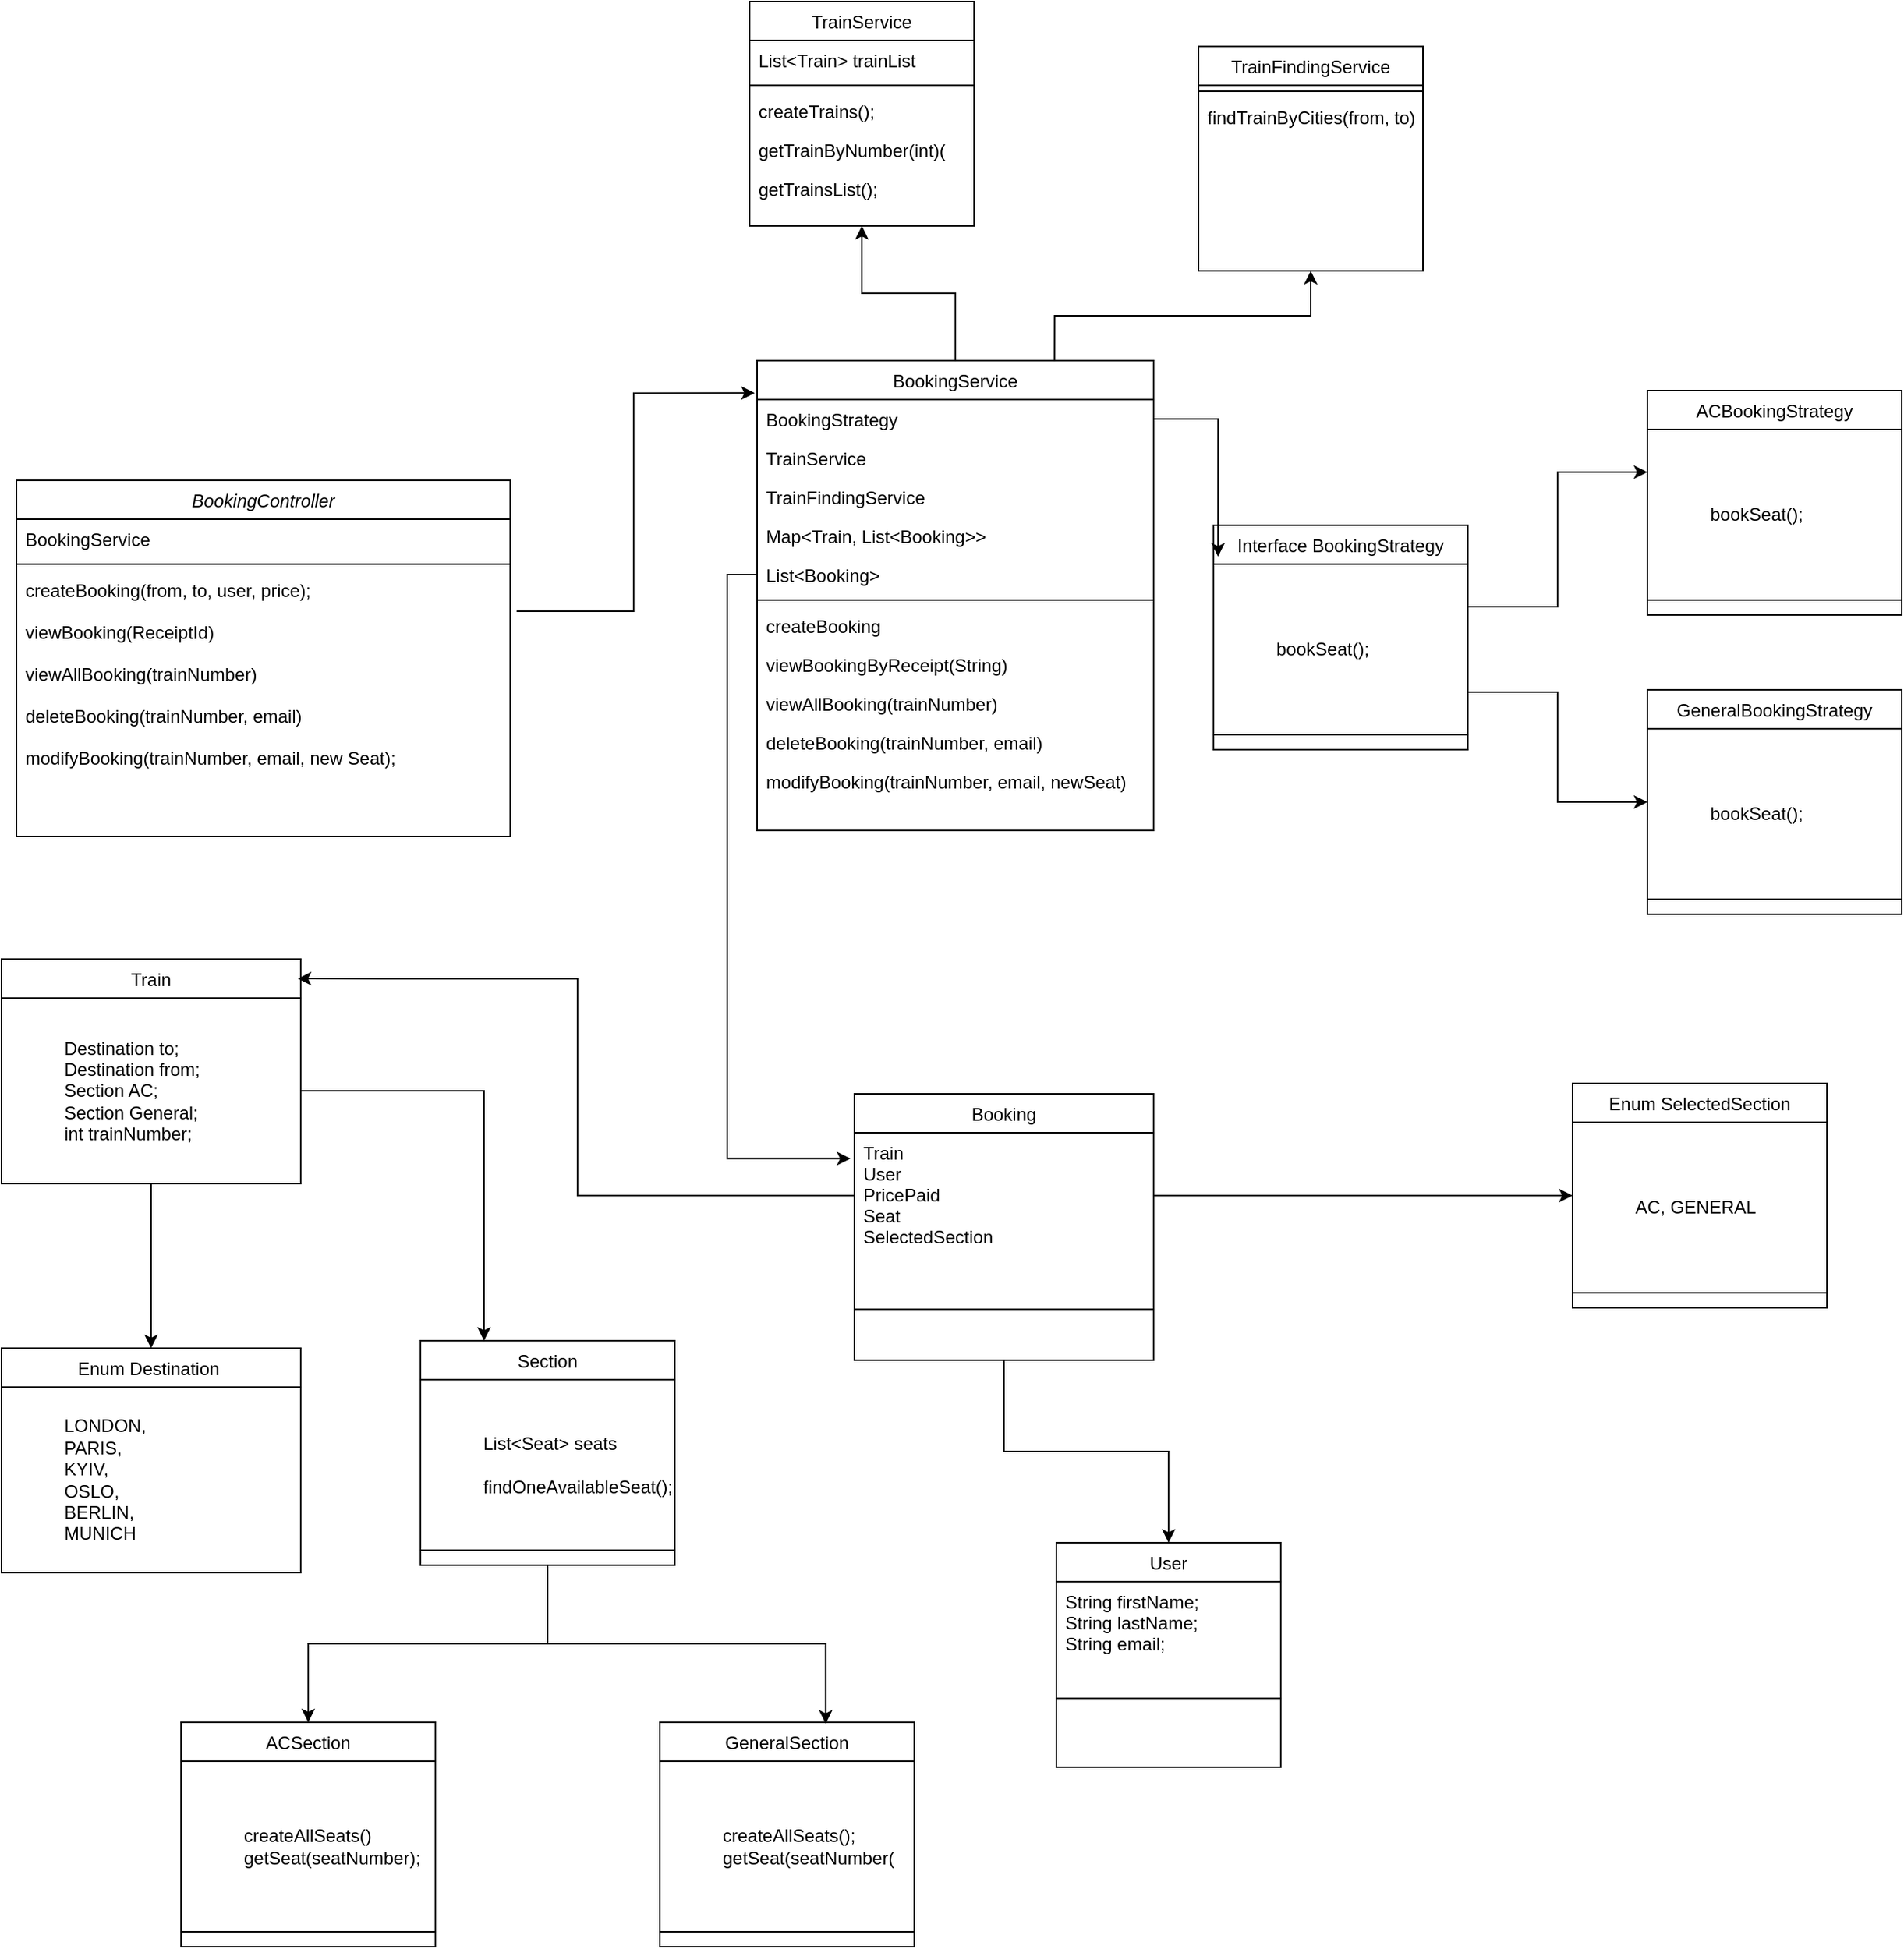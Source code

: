 <mxfile version="23.1.6" type="github">
  <diagram id="C5RBs43oDa-KdzZeNtuy" name="Page-1">
    <mxGraphModel dx="1366" dy="1891" grid="1" gridSize="10" guides="1" tooltips="1" connect="1" arrows="1" fold="1" page="1" pageScale="1" pageWidth="827" pageHeight="1169" math="0" shadow="0">
      <root>
        <mxCell id="WIyWlLk6GJQsqaUBKTNV-0" />
        <mxCell id="WIyWlLk6GJQsqaUBKTNV-1" parent="WIyWlLk6GJQsqaUBKTNV-0" />
        <mxCell id="zkfFHV4jXpPFQw0GAbJ--0" value="BookingController" style="swimlane;fontStyle=2;align=center;verticalAlign=top;childLayout=stackLayout;horizontal=1;startSize=26;horizontalStack=0;resizeParent=1;resizeLast=0;collapsible=1;marginBottom=0;rounded=0;shadow=0;strokeWidth=1;" parent="WIyWlLk6GJQsqaUBKTNV-1" vertex="1">
          <mxGeometry x="80" y="10" width="330" height="238" as="geometry">
            <mxRectangle x="230" y="140" width="160" height="26" as="alternateBounds" />
          </mxGeometry>
        </mxCell>
        <mxCell id="zkfFHV4jXpPFQw0GAbJ--1" value="BookingService" style="text;align=left;verticalAlign=top;spacingLeft=4;spacingRight=4;overflow=hidden;rotatable=0;points=[[0,0.5],[1,0.5]];portConstraint=eastwest;" parent="zkfFHV4jXpPFQw0GAbJ--0" vertex="1">
          <mxGeometry y="26" width="330" height="26" as="geometry" />
        </mxCell>
        <mxCell id="zkfFHV4jXpPFQw0GAbJ--4" value="" style="line;html=1;strokeWidth=1;align=left;verticalAlign=middle;spacingTop=-1;spacingLeft=3;spacingRight=3;rotatable=0;labelPosition=right;points=[];portConstraint=eastwest;" parent="zkfFHV4jXpPFQw0GAbJ--0" vertex="1">
          <mxGeometry y="52" width="330" height="8" as="geometry" />
        </mxCell>
        <mxCell id="zkfFHV4jXpPFQw0GAbJ--5" value="createBooking(from, to, user, price);&#xa;&#xa;viewBooking(ReceiptId)&#xa;&#xa;viewAllBooking(trainNumber)&#xa;&#xa;deleteBooking(trainNumber, email)&#xa;&#xa;modifyBooking(trainNumber, email, new Seat);" style="text;align=left;verticalAlign=top;spacingLeft=4;spacingRight=4;overflow=hidden;rotatable=0;points=[[0,0.5],[1,0.5]];portConstraint=eastwest;" parent="zkfFHV4jXpPFQw0GAbJ--0" vertex="1">
          <mxGeometry y="60" width="330" height="150" as="geometry" />
        </mxCell>
        <mxCell id="zkfFHV4jXpPFQw0GAbJ--6" value="Train" style="swimlane;fontStyle=0;align=center;verticalAlign=top;childLayout=stackLayout;horizontal=1;startSize=26;horizontalStack=0;resizeParent=1;resizeLast=0;collapsible=1;marginBottom=0;rounded=0;shadow=0;strokeWidth=1;" parent="WIyWlLk6GJQsqaUBKTNV-1" vertex="1">
          <mxGeometry x="70" y="330" width="200" height="150" as="geometry">
            <mxRectangle x="130" y="380" width="160" height="26" as="alternateBounds" />
          </mxGeometry>
        </mxCell>
        <mxCell id="tUvFaWxCTMxHULmSvLXR-9" value="&lt;blockquote style=&quot;margin: 0 0 0 40px; border: none; padding: 0px;&quot;&gt;Destination to;&lt;br&gt;Destination from;&lt;br&gt;Section AC;&lt;br&gt;Section General;&lt;div style=&quot;&quot;&gt;&lt;span style=&quot;background-color: initial;&quot;&gt;int trainNumber;&lt;/span&gt;&lt;/div&gt;&lt;/blockquote&gt;" style="whiteSpace=wrap;html=1;align=left;" vertex="1" parent="zkfFHV4jXpPFQw0GAbJ--6">
          <mxGeometry y="26" width="200" height="124" as="geometry" />
        </mxCell>
        <mxCell id="tUvFaWxCTMxHULmSvLXR-78" style="edgeStyle=orthogonalEdgeStyle;rounded=0;orthogonalLoop=1;jettySize=auto;html=1;exitX=0.5;exitY=1;exitDx=0;exitDy=0;" edge="1" parent="WIyWlLk6GJQsqaUBKTNV-1" source="zkfFHV4jXpPFQw0GAbJ--13" target="tUvFaWxCTMxHULmSvLXR-72">
          <mxGeometry relative="1" as="geometry" />
        </mxCell>
        <mxCell id="zkfFHV4jXpPFQw0GAbJ--13" value="Booking" style="swimlane;fontStyle=0;align=center;verticalAlign=top;childLayout=stackLayout;horizontal=1;startSize=26;horizontalStack=0;resizeParent=1;resizeLast=0;collapsible=1;marginBottom=0;rounded=0;shadow=0;strokeWidth=1;" parent="WIyWlLk6GJQsqaUBKTNV-1" vertex="1">
          <mxGeometry x="640" y="420" width="200" height="178" as="geometry">
            <mxRectangle x="340" y="380" width="170" height="26" as="alternateBounds" />
          </mxGeometry>
        </mxCell>
        <mxCell id="zkfFHV4jXpPFQw0GAbJ--14" value="Train&#xa;User&#xa;PricePaid&#xa;Seat&#xa;SelectedSection" style="text;align=left;verticalAlign=top;spacingLeft=4;spacingRight=4;overflow=hidden;rotatable=0;points=[[0,0.5],[1,0.5]];portConstraint=eastwest;" parent="zkfFHV4jXpPFQw0GAbJ--13" vertex="1">
          <mxGeometry y="26" width="200" height="84" as="geometry" />
        </mxCell>
        <mxCell id="zkfFHV4jXpPFQw0GAbJ--15" value="" style="line;html=1;strokeWidth=1;align=left;verticalAlign=middle;spacingTop=-1;spacingLeft=3;spacingRight=3;rotatable=0;labelPosition=right;points=[];portConstraint=eastwest;" parent="zkfFHV4jXpPFQw0GAbJ--13" vertex="1">
          <mxGeometry y="110" width="200" height="68" as="geometry" />
        </mxCell>
        <mxCell id="tUvFaWxCTMxHULmSvLXR-64" style="edgeStyle=orthogonalEdgeStyle;rounded=0;orthogonalLoop=1;jettySize=auto;html=1;exitX=0.5;exitY=0;exitDx=0;exitDy=0;entryX=0.5;entryY=1;entryDx=0;entryDy=0;" edge="1" parent="WIyWlLk6GJQsqaUBKTNV-1" source="zkfFHV4jXpPFQw0GAbJ--17" target="tUvFaWxCTMxHULmSvLXR-54">
          <mxGeometry relative="1" as="geometry" />
        </mxCell>
        <mxCell id="tUvFaWxCTMxHULmSvLXR-71" style="edgeStyle=orthogonalEdgeStyle;rounded=0;orthogonalLoop=1;jettySize=auto;html=1;exitX=0.75;exitY=0;exitDx=0;exitDy=0;entryX=0.5;entryY=1;entryDx=0;entryDy=0;" edge="1" parent="WIyWlLk6GJQsqaUBKTNV-1" source="zkfFHV4jXpPFQw0GAbJ--17" target="tUvFaWxCTMxHULmSvLXR-65">
          <mxGeometry relative="1" as="geometry" />
        </mxCell>
        <mxCell id="zkfFHV4jXpPFQw0GAbJ--17" value="BookingService" style="swimlane;fontStyle=0;align=center;verticalAlign=top;childLayout=stackLayout;horizontal=1;startSize=26;horizontalStack=0;resizeParent=1;resizeLast=0;collapsible=1;marginBottom=0;rounded=0;shadow=0;strokeWidth=1;" parent="WIyWlLk6GJQsqaUBKTNV-1" vertex="1">
          <mxGeometry x="575" y="-70" width="265" height="314" as="geometry">
            <mxRectangle x="550" y="140" width="160" height="26" as="alternateBounds" />
          </mxGeometry>
        </mxCell>
        <mxCell id="zkfFHV4jXpPFQw0GAbJ--18" value="BookingStrategy" style="text;align=left;verticalAlign=top;spacingLeft=4;spacingRight=4;overflow=hidden;rotatable=0;points=[[0,0.5],[1,0.5]];portConstraint=eastwest;" parent="zkfFHV4jXpPFQw0GAbJ--17" vertex="1">
          <mxGeometry y="26" width="265" height="26" as="geometry" />
        </mxCell>
        <mxCell id="zkfFHV4jXpPFQw0GAbJ--19" value="TrainService" style="text;align=left;verticalAlign=top;spacingLeft=4;spacingRight=4;overflow=hidden;rotatable=0;points=[[0,0.5],[1,0.5]];portConstraint=eastwest;rounded=0;shadow=0;html=0;" parent="zkfFHV4jXpPFQw0GAbJ--17" vertex="1">
          <mxGeometry y="52" width="265" height="26" as="geometry" />
        </mxCell>
        <mxCell id="zkfFHV4jXpPFQw0GAbJ--20" value="TrainFindingService" style="text;align=left;verticalAlign=top;spacingLeft=4;spacingRight=4;overflow=hidden;rotatable=0;points=[[0,0.5],[1,0.5]];portConstraint=eastwest;rounded=0;shadow=0;html=0;" parent="zkfFHV4jXpPFQw0GAbJ--17" vertex="1">
          <mxGeometry y="78" width="265" height="26" as="geometry" />
        </mxCell>
        <mxCell id="zkfFHV4jXpPFQw0GAbJ--21" value="Map&lt;Train, List&lt;Booking&gt;&gt;" style="text;align=left;verticalAlign=top;spacingLeft=4;spacingRight=4;overflow=hidden;rotatable=0;points=[[0,0.5],[1,0.5]];portConstraint=eastwest;rounded=0;shadow=0;html=0;" parent="zkfFHV4jXpPFQw0GAbJ--17" vertex="1">
          <mxGeometry y="104" width="265" height="26" as="geometry" />
        </mxCell>
        <mxCell id="zkfFHV4jXpPFQw0GAbJ--22" value="List&lt;Booking&gt;" style="text;align=left;verticalAlign=top;spacingLeft=4;spacingRight=4;overflow=hidden;rotatable=0;points=[[0,0.5],[1,0.5]];portConstraint=eastwest;rounded=0;shadow=0;html=0;" parent="zkfFHV4jXpPFQw0GAbJ--17" vertex="1">
          <mxGeometry y="130" width="265" height="26" as="geometry" />
        </mxCell>
        <mxCell id="zkfFHV4jXpPFQw0GAbJ--23" value="" style="line;html=1;strokeWidth=1;align=left;verticalAlign=middle;spacingTop=-1;spacingLeft=3;spacingRight=3;rotatable=0;labelPosition=right;points=[];portConstraint=eastwest;" parent="zkfFHV4jXpPFQw0GAbJ--17" vertex="1">
          <mxGeometry y="156" width="265" height="8" as="geometry" />
        </mxCell>
        <mxCell id="zkfFHV4jXpPFQw0GAbJ--24" value="createBooking&#xa;" style="text;align=left;verticalAlign=top;spacingLeft=4;spacingRight=4;overflow=hidden;rotatable=0;points=[[0,0.5],[1,0.5]];portConstraint=eastwest;" parent="zkfFHV4jXpPFQw0GAbJ--17" vertex="1">
          <mxGeometry y="164" width="265" height="26" as="geometry" />
        </mxCell>
        <mxCell id="zkfFHV4jXpPFQw0GAbJ--25" value="viewBookingByReceipt(String)" style="text;align=left;verticalAlign=top;spacingLeft=4;spacingRight=4;overflow=hidden;rotatable=0;points=[[0,0.5],[1,0.5]];portConstraint=eastwest;" parent="zkfFHV4jXpPFQw0GAbJ--17" vertex="1">
          <mxGeometry y="190" width="265" height="26" as="geometry" />
        </mxCell>
        <mxCell id="tUvFaWxCTMxHULmSvLXR-79" value="viewAllBooking(trainNumber)&#xa;" style="text;align=left;verticalAlign=top;spacingLeft=4;spacingRight=4;overflow=hidden;rotatable=0;points=[[0,0.5],[1,0.5]];portConstraint=eastwest;" vertex="1" parent="zkfFHV4jXpPFQw0GAbJ--17">
          <mxGeometry y="216" width="265" height="26" as="geometry" />
        </mxCell>
        <mxCell id="tUvFaWxCTMxHULmSvLXR-80" value="deleteBooking(trainNumber, email)&#xa;" style="text;align=left;verticalAlign=top;spacingLeft=4;spacingRight=4;overflow=hidden;rotatable=0;points=[[0,0.5],[1,0.5]];portConstraint=eastwest;" vertex="1" parent="zkfFHV4jXpPFQw0GAbJ--17">
          <mxGeometry y="242" width="265" height="26" as="geometry" />
        </mxCell>
        <mxCell id="tUvFaWxCTMxHULmSvLXR-81" value="modifyBooking(trainNumber, email, newSeat)&#xa;" style="text;align=left;verticalAlign=top;spacingLeft=4;spacingRight=4;overflow=hidden;rotatable=0;points=[[0,0.5],[1,0.5]];portConstraint=eastwest;" vertex="1" parent="zkfFHV4jXpPFQw0GAbJ--17">
          <mxGeometry y="268" width="265" height="26" as="geometry" />
        </mxCell>
        <mxCell id="tUvFaWxCTMxHULmSvLXR-2" style="edgeStyle=orthogonalEdgeStyle;rounded=0;orthogonalLoop=1;jettySize=auto;html=1;entryX=-0.006;entryY=0.069;entryDx=0;entryDy=0;entryPerimeter=0;exitX=1.013;exitY=0.183;exitDx=0;exitDy=0;exitPerimeter=0;" edge="1" parent="WIyWlLk6GJQsqaUBKTNV-1" source="zkfFHV4jXpPFQw0GAbJ--5" target="zkfFHV4jXpPFQw0GAbJ--17">
          <mxGeometry relative="1" as="geometry" />
        </mxCell>
        <mxCell id="tUvFaWxCTMxHULmSvLXR-11" style="edgeStyle=orthogonalEdgeStyle;rounded=0;orthogonalLoop=1;jettySize=auto;html=1;entryX=0.99;entryY=0.087;entryDx=0;entryDy=0;entryPerimeter=0;" edge="1" parent="WIyWlLk6GJQsqaUBKTNV-1" source="zkfFHV4jXpPFQw0GAbJ--14" target="zkfFHV4jXpPFQw0GAbJ--6">
          <mxGeometry relative="1" as="geometry" />
        </mxCell>
        <mxCell id="tUvFaWxCTMxHULmSvLXR-14" value="Enum Destination " style="swimlane;fontStyle=0;align=center;verticalAlign=top;childLayout=stackLayout;horizontal=1;startSize=26;horizontalStack=0;resizeParent=1;resizeLast=0;collapsible=1;marginBottom=0;rounded=0;shadow=0;strokeWidth=1;" vertex="1" parent="WIyWlLk6GJQsqaUBKTNV-1">
          <mxGeometry x="70" y="590" width="200" height="150" as="geometry">
            <mxRectangle x="130" y="380" width="160" height="26" as="alternateBounds" />
          </mxGeometry>
        </mxCell>
        <mxCell id="tUvFaWxCTMxHULmSvLXR-15" value="&lt;blockquote style=&quot;margin: 0 0 0 40px; border: none; padding: 0px;&quot;&gt;LONDON,&amp;nbsp;&lt;br&gt;PARIS,&lt;br&gt;KYIV,&lt;br&gt;OSLO,&lt;br&gt;BERLIN,&lt;br&gt;MUNICH&lt;/blockquote&gt;" style="whiteSpace=wrap;html=1;align=left;" vertex="1" parent="tUvFaWxCTMxHULmSvLXR-14">
          <mxGeometry y="26" width="200" height="124" as="geometry" />
        </mxCell>
        <mxCell id="tUvFaWxCTMxHULmSvLXR-18" style="edgeStyle=orthogonalEdgeStyle;rounded=0;orthogonalLoop=1;jettySize=auto;html=1;entryX=0.5;entryY=0;entryDx=0;entryDy=0;" edge="1" parent="WIyWlLk6GJQsqaUBKTNV-1" source="tUvFaWxCTMxHULmSvLXR-9" target="tUvFaWxCTMxHULmSvLXR-14">
          <mxGeometry relative="1" as="geometry" />
        </mxCell>
        <mxCell id="tUvFaWxCTMxHULmSvLXR-29" style="edgeStyle=orthogonalEdgeStyle;rounded=0;orthogonalLoop=1;jettySize=auto;html=1;exitX=0.5;exitY=1;exitDx=0;exitDy=0;entryX=0.5;entryY=0;entryDx=0;entryDy=0;" edge="1" parent="WIyWlLk6GJQsqaUBKTNV-1" source="tUvFaWxCTMxHULmSvLXR-19" target="tUvFaWxCTMxHULmSvLXR-25">
          <mxGeometry relative="1" as="geometry" />
        </mxCell>
        <mxCell id="tUvFaWxCTMxHULmSvLXR-19" value="Section" style="swimlane;fontStyle=0;align=center;verticalAlign=top;childLayout=stackLayout;horizontal=1;startSize=26;horizontalStack=0;resizeParent=1;resizeLast=0;collapsible=1;marginBottom=0;rounded=0;shadow=0;strokeWidth=1;" vertex="1" parent="WIyWlLk6GJQsqaUBKTNV-1">
          <mxGeometry x="350" y="585" width="170" height="150" as="geometry">
            <mxRectangle x="130" y="380" width="160" height="26" as="alternateBounds" />
          </mxGeometry>
        </mxCell>
        <mxCell id="tUvFaWxCTMxHULmSvLXR-20" value="&lt;blockquote style=&quot;margin: 0 0 0 40px; border: none; padding: 0px;&quot;&gt;List&amp;lt;Seat&amp;gt; seats&lt;/blockquote&gt;&lt;blockquote style=&quot;margin: 0 0 0 40px; border: none; padding: 0px;&quot;&gt;&lt;br&gt;&lt;/blockquote&gt;&lt;blockquote style=&quot;margin: 0 0 0 40px; border: none; padding: 0px;&quot;&gt;findOneAvailableSeat();&lt;/blockquote&gt;" style="whiteSpace=wrap;html=1;align=left;" vertex="1" parent="tUvFaWxCTMxHULmSvLXR-19">
          <mxGeometry y="26" width="170" height="114" as="geometry" />
        </mxCell>
        <mxCell id="tUvFaWxCTMxHULmSvLXR-21" style="edgeStyle=orthogonalEdgeStyle;rounded=0;orthogonalLoop=1;jettySize=auto;html=1;entryX=0.25;entryY=0;entryDx=0;entryDy=0;" edge="1" parent="WIyWlLk6GJQsqaUBKTNV-1" source="tUvFaWxCTMxHULmSvLXR-9" target="tUvFaWxCTMxHULmSvLXR-19">
          <mxGeometry relative="1" as="geometry" />
        </mxCell>
        <mxCell id="tUvFaWxCTMxHULmSvLXR-25" value="ACSection" style="swimlane;fontStyle=0;align=center;verticalAlign=top;childLayout=stackLayout;horizontal=1;startSize=26;horizontalStack=0;resizeParent=1;resizeLast=0;collapsible=1;marginBottom=0;rounded=0;shadow=0;strokeWidth=1;" vertex="1" parent="WIyWlLk6GJQsqaUBKTNV-1">
          <mxGeometry x="190" y="840" width="170" height="150" as="geometry">
            <mxRectangle x="130" y="380" width="160" height="26" as="alternateBounds" />
          </mxGeometry>
        </mxCell>
        <mxCell id="tUvFaWxCTMxHULmSvLXR-26" value="&lt;blockquote style=&quot;margin: 0 0 0 40px; border: none; padding: 0px;&quot;&gt;createAllSeats()&lt;/blockquote&gt;&lt;blockquote style=&quot;margin: 0 0 0 40px; border: none; padding: 0px;&quot;&gt;getSeat(seatNumber);&lt;/blockquote&gt;" style="whiteSpace=wrap;html=1;align=left;" vertex="1" parent="tUvFaWxCTMxHULmSvLXR-25">
          <mxGeometry y="26" width="170" height="114" as="geometry" />
        </mxCell>
        <mxCell id="tUvFaWxCTMxHULmSvLXR-27" value="GeneralSection" style="swimlane;fontStyle=0;align=center;verticalAlign=top;childLayout=stackLayout;horizontal=1;startSize=26;horizontalStack=0;resizeParent=1;resizeLast=0;collapsible=1;marginBottom=0;rounded=0;shadow=0;strokeWidth=1;" vertex="1" parent="WIyWlLk6GJQsqaUBKTNV-1">
          <mxGeometry x="510" y="840" width="170" height="150" as="geometry">
            <mxRectangle x="130" y="380" width="160" height="26" as="alternateBounds" />
          </mxGeometry>
        </mxCell>
        <mxCell id="tUvFaWxCTMxHULmSvLXR-28" value="&lt;blockquote style=&quot;margin: 0 0 0 40px; border: none; padding: 0px;&quot;&gt;createAllSeats();&lt;/blockquote&gt;&lt;blockquote style=&quot;margin: 0 0 0 40px; border: none; padding: 0px;&quot;&gt;getSeat(seatNumber(&lt;/blockquote&gt;" style="whiteSpace=wrap;html=1;align=left;" vertex="1" parent="tUvFaWxCTMxHULmSvLXR-27">
          <mxGeometry y="26" width="170" height="114" as="geometry" />
        </mxCell>
        <mxCell id="tUvFaWxCTMxHULmSvLXR-30" style="edgeStyle=orthogonalEdgeStyle;rounded=0;orthogonalLoop=1;jettySize=auto;html=1;entryX=0.652;entryY=0.006;entryDx=0;entryDy=0;entryPerimeter=0;" edge="1" parent="WIyWlLk6GJQsqaUBKTNV-1" source="tUvFaWxCTMxHULmSvLXR-19" target="tUvFaWxCTMxHULmSvLXR-27">
          <mxGeometry relative="1" as="geometry" />
        </mxCell>
        <mxCell id="tUvFaWxCTMxHULmSvLXR-31" value="Interface BookingStrategy" style="swimlane;fontStyle=0;align=center;verticalAlign=top;childLayout=stackLayout;horizontal=1;startSize=26;horizontalStack=0;resizeParent=1;resizeLast=0;collapsible=1;marginBottom=0;rounded=0;shadow=0;strokeWidth=1;" vertex="1" parent="WIyWlLk6GJQsqaUBKTNV-1">
          <mxGeometry x="880" y="40" width="170" height="150" as="geometry">
            <mxRectangle x="130" y="380" width="160" height="26" as="alternateBounds" />
          </mxGeometry>
        </mxCell>
        <mxCell id="tUvFaWxCTMxHULmSvLXR-32" value="&lt;blockquote style=&quot;margin: 0 0 0 40px; border: none; padding: 0px;&quot;&gt;bookSeat();&lt;/blockquote&gt;" style="whiteSpace=wrap;html=1;align=left;" vertex="1" parent="tUvFaWxCTMxHULmSvLXR-31">
          <mxGeometry y="26" width="170" height="114" as="geometry" />
        </mxCell>
        <mxCell id="tUvFaWxCTMxHULmSvLXR-33" style="edgeStyle=orthogonalEdgeStyle;rounded=0;orthogonalLoop=1;jettySize=auto;html=1;exitX=1;exitY=0.5;exitDx=0;exitDy=0;entryX=0.018;entryY=0.14;entryDx=0;entryDy=0;entryPerimeter=0;" edge="1" parent="WIyWlLk6GJQsqaUBKTNV-1" source="zkfFHV4jXpPFQw0GAbJ--18" target="tUvFaWxCTMxHULmSvLXR-31">
          <mxGeometry relative="1" as="geometry" />
        </mxCell>
        <mxCell id="tUvFaWxCTMxHULmSvLXR-39" value="ACBookingStrategy" style="swimlane;fontStyle=0;align=center;verticalAlign=top;childLayout=stackLayout;horizontal=1;startSize=26;horizontalStack=0;resizeParent=1;resizeLast=0;collapsible=1;marginBottom=0;rounded=0;shadow=0;strokeWidth=1;" vertex="1" parent="WIyWlLk6GJQsqaUBKTNV-1">
          <mxGeometry x="1170" y="-50" width="170" height="150" as="geometry">
            <mxRectangle x="130" y="380" width="160" height="26" as="alternateBounds" />
          </mxGeometry>
        </mxCell>
        <mxCell id="tUvFaWxCTMxHULmSvLXR-40" value="&lt;blockquote style=&quot;margin: 0 0 0 40px; border: none; padding: 0px;&quot;&gt;bookSeat();&lt;/blockquote&gt;" style="whiteSpace=wrap;html=1;align=left;" vertex="1" parent="tUvFaWxCTMxHULmSvLXR-39">
          <mxGeometry y="26" width="170" height="114" as="geometry" />
        </mxCell>
        <mxCell id="tUvFaWxCTMxHULmSvLXR-41" value="GeneralBookingStrategy" style="swimlane;fontStyle=0;align=center;verticalAlign=top;childLayout=stackLayout;horizontal=1;startSize=26;horizontalStack=0;resizeParent=1;resizeLast=0;collapsible=1;marginBottom=0;rounded=0;shadow=0;strokeWidth=1;" vertex="1" parent="WIyWlLk6GJQsqaUBKTNV-1">
          <mxGeometry x="1170" y="150" width="170" height="150" as="geometry">
            <mxRectangle x="130" y="380" width="160" height="26" as="alternateBounds" />
          </mxGeometry>
        </mxCell>
        <mxCell id="tUvFaWxCTMxHULmSvLXR-42" value="&lt;blockquote style=&quot;margin: 0 0 0 40px; border: none; padding: 0px;&quot;&gt;bookSeat();&lt;/blockquote&gt;" style="whiteSpace=wrap;html=1;align=left;" vertex="1" parent="tUvFaWxCTMxHULmSvLXR-41">
          <mxGeometry y="26" width="170" height="114" as="geometry" />
        </mxCell>
        <mxCell id="tUvFaWxCTMxHULmSvLXR-46" style="edgeStyle=orthogonalEdgeStyle;rounded=0;orthogonalLoop=1;jettySize=auto;html=1;exitX=1;exitY=0.25;exitDx=0;exitDy=0;entryX=0;entryY=0.25;entryDx=0;entryDy=0;" edge="1" parent="WIyWlLk6GJQsqaUBKTNV-1" source="tUvFaWxCTMxHULmSvLXR-32" target="tUvFaWxCTMxHULmSvLXR-40">
          <mxGeometry relative="1" as="geometry" />
        </mxCell>
        <mxCell id="tUvFaWxCTMxHULmSvLXR-47" style="edgeStyle=orthogonalEdgeStyle;rounded=0;orthogonalLoop=1;jettySize=auto;html=1;exitX=1;exitY=0.75;exitDx=0;exitDy=0;entryX=0;entryY=0.5;entryDx=0;entryDy=0;" edge="1" parent="WIyWlLk6GJQsqaUBKTNV-1" source="tUvFaWxCTMxHULmSvLXR-32" target="tUvFaWxCTMxHULmSvLXR-41">
          <mxGeometry relative="1" as="geometry" />
        </mxCell>
        <mxCell id="tUvFaWxCTMxHULmSvLXR-49" value="Enum SelectedSection" style="swimlane;fontStyle=0;align=center;verticalAlign=top;childLayout=stackLayout;horizontal=1;startSize=26;horizontalStack=0;resizeParent=1;resizeLast=0;collapsible=1;marginBottom=0;rounded=0;shadow=0;strokeWidth=1;" vertex="1" parent="WIyWlLk6GJQsqaUBKTNV-1">
          <mxGeometry x="1120" y="413" width="170" height="150" as="geometry">
            <mxRectangle x="130" y="380" width="160" height="26" as="alternateBounds" />
          </mxGeometry>
        </mxCell>
        <mxCell id="tUvFaWxCTMxHULmSvLXR-50" value="&lt;blockquote style=&quot;margin: 0 0 0 40px; border: none; padding: 0px;&quot;&gt;AC, GENERAL&lt;/blockquote&gt;" style="whiteSpace=wrap;html=1;align=left;" vertex="1" parent="tUvFaWxCTMxHULmSvLXR-49">
          <mxGeometry y="26" width="170" height="114" as="geometry" />
        </mxCell>
        <mxCell id="tUvFaWxCTMxHULmSvLXR-52" style="edgeStyle=orthogonalEdgeStyle;rounded=0;orthogonalLoop=1;jettySize=auto;html=1;exitX=1;exitY=0.5;exitDx=0;exitDy=0;entryX=0;entryY=0.5;entryDx=0;entryDy=0;" edge="1" parent="WIyWlLk6GJQsqaUBKTNV-1" source="zkfFHV4jXpPFQw0GAbJ--14" target="tUvFaWxCTMxHULmSvLXR-49">
          <mxGeometry relative="1" as="geometry" />
        </mxCell>
        <mxCell id="tUvFaWxCTMxHULmSvLXR-54" value="TrainService" style="swimlane;fontStyle=0;align=center;verticalAlign=top;childLayout=stackLayout;horizontal=1;startSize=26;horizontalStack=0;resizeParent=1;resizeLast=0;collapsible=1;marginBottom=0;rounded=0;shadow=0;strokeWidth=1;" vertex="1" parent="WIyWlLk6GJQsqaUBKTNV-1">
          <mxGeometry x="570" y="-310" width="150" height="150" as="geometry">
            <mxRectangle x="550" y="140" width="160" height="26" as="alternateBounds" />
          </mxGeometry>
        </mxCell>
        <mxCell id="tUvFaWxCTMxHULmSvLXR-55" value="List&lt;Train&gt; trainList" style="text;align=left;verticalAlign=top;spacingLeft=4;spacingRight=4;overflow=hidden;rotatable=0;points=[[0,0.5],[1,0.5]];portConstraint=eastwest;" vertex="1" parent="tUvFaWxCTMxHULmSvLXR-54">
          <mxGeometry y="26" width="150" height="26" as="geometry" />
        </mxCell>
        <mxCell id="tUvFaWxCTMxHULmSvLXR-60" value="" style="line;html=1;strokeWidth=1;align=left;verticalAlign=middle;spacingTop=-1;spacingLeft=3;spacingRight=3;rotatable=0;labelPosition=right;points=[];portConstraint=eastwest;" vertex="1" parent="tUvFaWxCTMxHULmSvLXR-54">
          <mxGeometry y="52" width="150" height="8" as="geometry" />
        </mxCell>
        <mxCell id="tUvFaWxCTMxHULmSvLXR-61" value="createTrains();" style="text;align=left;verticalAlign=top;spacingLeft=4;spacingRight=4;overflow=hidden;rotatable=0;points=[[0,0.5],[1,0.5]];portConstraint=eastwest;" vertex="1" parent="tUvFaWxCTMxHULmSvLXR-54">
          <mxGeometry y="60" width="150" height="26" as="geometry" />
        </mxCell>
        <mxCell id="tUvFaWxCTMxHULmSvLXR-62" value="getTrainByNumber(int)(" style="text;align=left;verticalAlign=top;spacingLeft=4;spacingRight=4;overflow=hidden;rotatable=0;points=[[0,0.5],[1,0.5]];portConstraint=eastwest;" vertex="1" parent="tUvFaWxCTMxHULmSvLXR-54">
          <mxGeometry y="86" width="150" height="26" as="geometry" />
        </mxCell>
        <mxCell id="tUvFaWxCTMxHULmSvLXR-63" value="getTrainsList();" style="text;align=left;verticalAlign=top;spacingLeft=4;spacingRight=4;overflow=hidden;rotatable=0;points=[[0,0.5],[1,0.5]];portConstraint=eastwest;" vertex="1" parent="tUvFaWxCTMxHULmSvLXR-54">
          <mxGeometry y="112" width="150" height="26" as="geometry" />
        </mxCell>
        <mxCell id="tUvFaWxCTMxHULmSvLXR-65" value="TrainFindingService" style="swimlane;fontStyle=0;align=center;verticalAlign=top;childLayout=stackLayout;horizontal=1;startSize=26;horizontalStack=0;resizeParent=1;resizeLast=0;collapsible=1;marginBottom=0;rounded=0;shadow=0;strokeWidth=1;" vertex="1" parent="WIyWlLk6GJQsqaUBKTNV-1">
          <mxGeometry x="870" y="-280" width="150" height="150" as="geometry">
            <mxRectangle x="550" y="140" width="160" height="26" as="alternateBounds" />
          </mxGeometry>
        </mxCell>
        <mxCell id="tUvFaWxCTMxHULmSvLXR-67" value="" style="line;html=1;strokeWidth=1;align=left;verticalAlign=middle;spacingTop=-1;spacingLeft=3;spacingRight=3;rotatable=0;labelPosition=right;points=[];portConstraint=eastwest;" vertex="1" parent="tUvFaWxCTMxHULmSvLXR-65">
          <mxGeometry y="26" width="150" height="8" as="geometry" />
        </mxCell>
        <mxCell id="tUvFaWxCTMxHULmSvLXR-68" value="findTrainByCities(from, to)" style="text;align=left;verticalAlign=top;spacingLeft=4;spacingRight=4;overflow=hidden;rotatable=0;points=[[0,0.5],[1,0.5]];portConstraint=eastwest;" vertex="1" parent="tUvFaWxCTMxHULmSvLXR-65">
          <mxGeometry y="34" width="150" height="26" as="geometry" />
        </mxCell>
        <mxCell id="tUvFaWxCTMxHULmSvLXR-72" value="User" style="swimlane;fontStyle=0;align=center;verticalAlign=top;childLayout=stackLayout;horizontal=1;startSize=26;horizontalStack=0;resizeParent=1;resizeLast=0;collapsible=1;marginBottom=0;rounded=0;shadow=0;strokeWidth=1;" vertex="1" parent="WIyWlLk6GJQsqaUBKTNV-1">
          <mxGeometry x="775" y="720" width="150" height="150" as="geometry">
            <mxRectangle x="550" y="140" width="160" height="26" as="alternateBounds" />
          </mxGeometry>
        </mxCell>
        <mxCell id="tUvFaWxCTMxHULmSvLXR-73" value="String firstName;&#xa;String lastName;&#xa;String email;&#xa;" style="text;align=left;verticalAlign=top;spacingLeft=4;spacingRight=4;overflow=hidden;rotatable=0;points=[[0,0.5],[1,0.5]];portConstraint=eastwest;" vertex="1" parent="tUvFaWxCTMxHULmSvLXR-72">
          <mxGeometry y="26" width="150" height="74" as="geometry" />
        </mxCell>
        <mxCell id="tUvFaWxCTMxHULmSvLXR-74" value="" style="line;html=1;strokeWidth=1;align=left;verticalAlign=middle;spacingTop=-1;spacingLeft=3;spacingRight=3;rotatable=0;labelPosition=right;points=[];portConstraint=eastwest;" vertex="1" parent="tUvFaWxCTMxHULmSvLXR-72">
          <mxGeometry y="100" width="150" height="8" as="geometry" />
        </mxCell>
        <mxCell id="tUvFaWxCTMxHULmSvLXR-83" style="edgeStyle=orthogonalEdgeStyle;rounded=0;orthogonalLoop=1;jettySize=auto;html=1;exitX=0;exitY=0.5;exitDx=0;exitDy=0;entryX=-0.013;entryY=0.206;entryDx=0;entryDy=0;entryPerimeter=0;" edge="1" parent="WIyWlLk6GJQsqaUBKTNV-1" source="zkfFHV4jXpPFQw0GAbJ--22" target="zkfFHV4jXpPFQw0GAbJ--14">
          <mxGeometry relative="1" as="geometry" />
        </mxCell>
      </root>
    </mxGraphModel>
  </diagram>
</mxfile>
